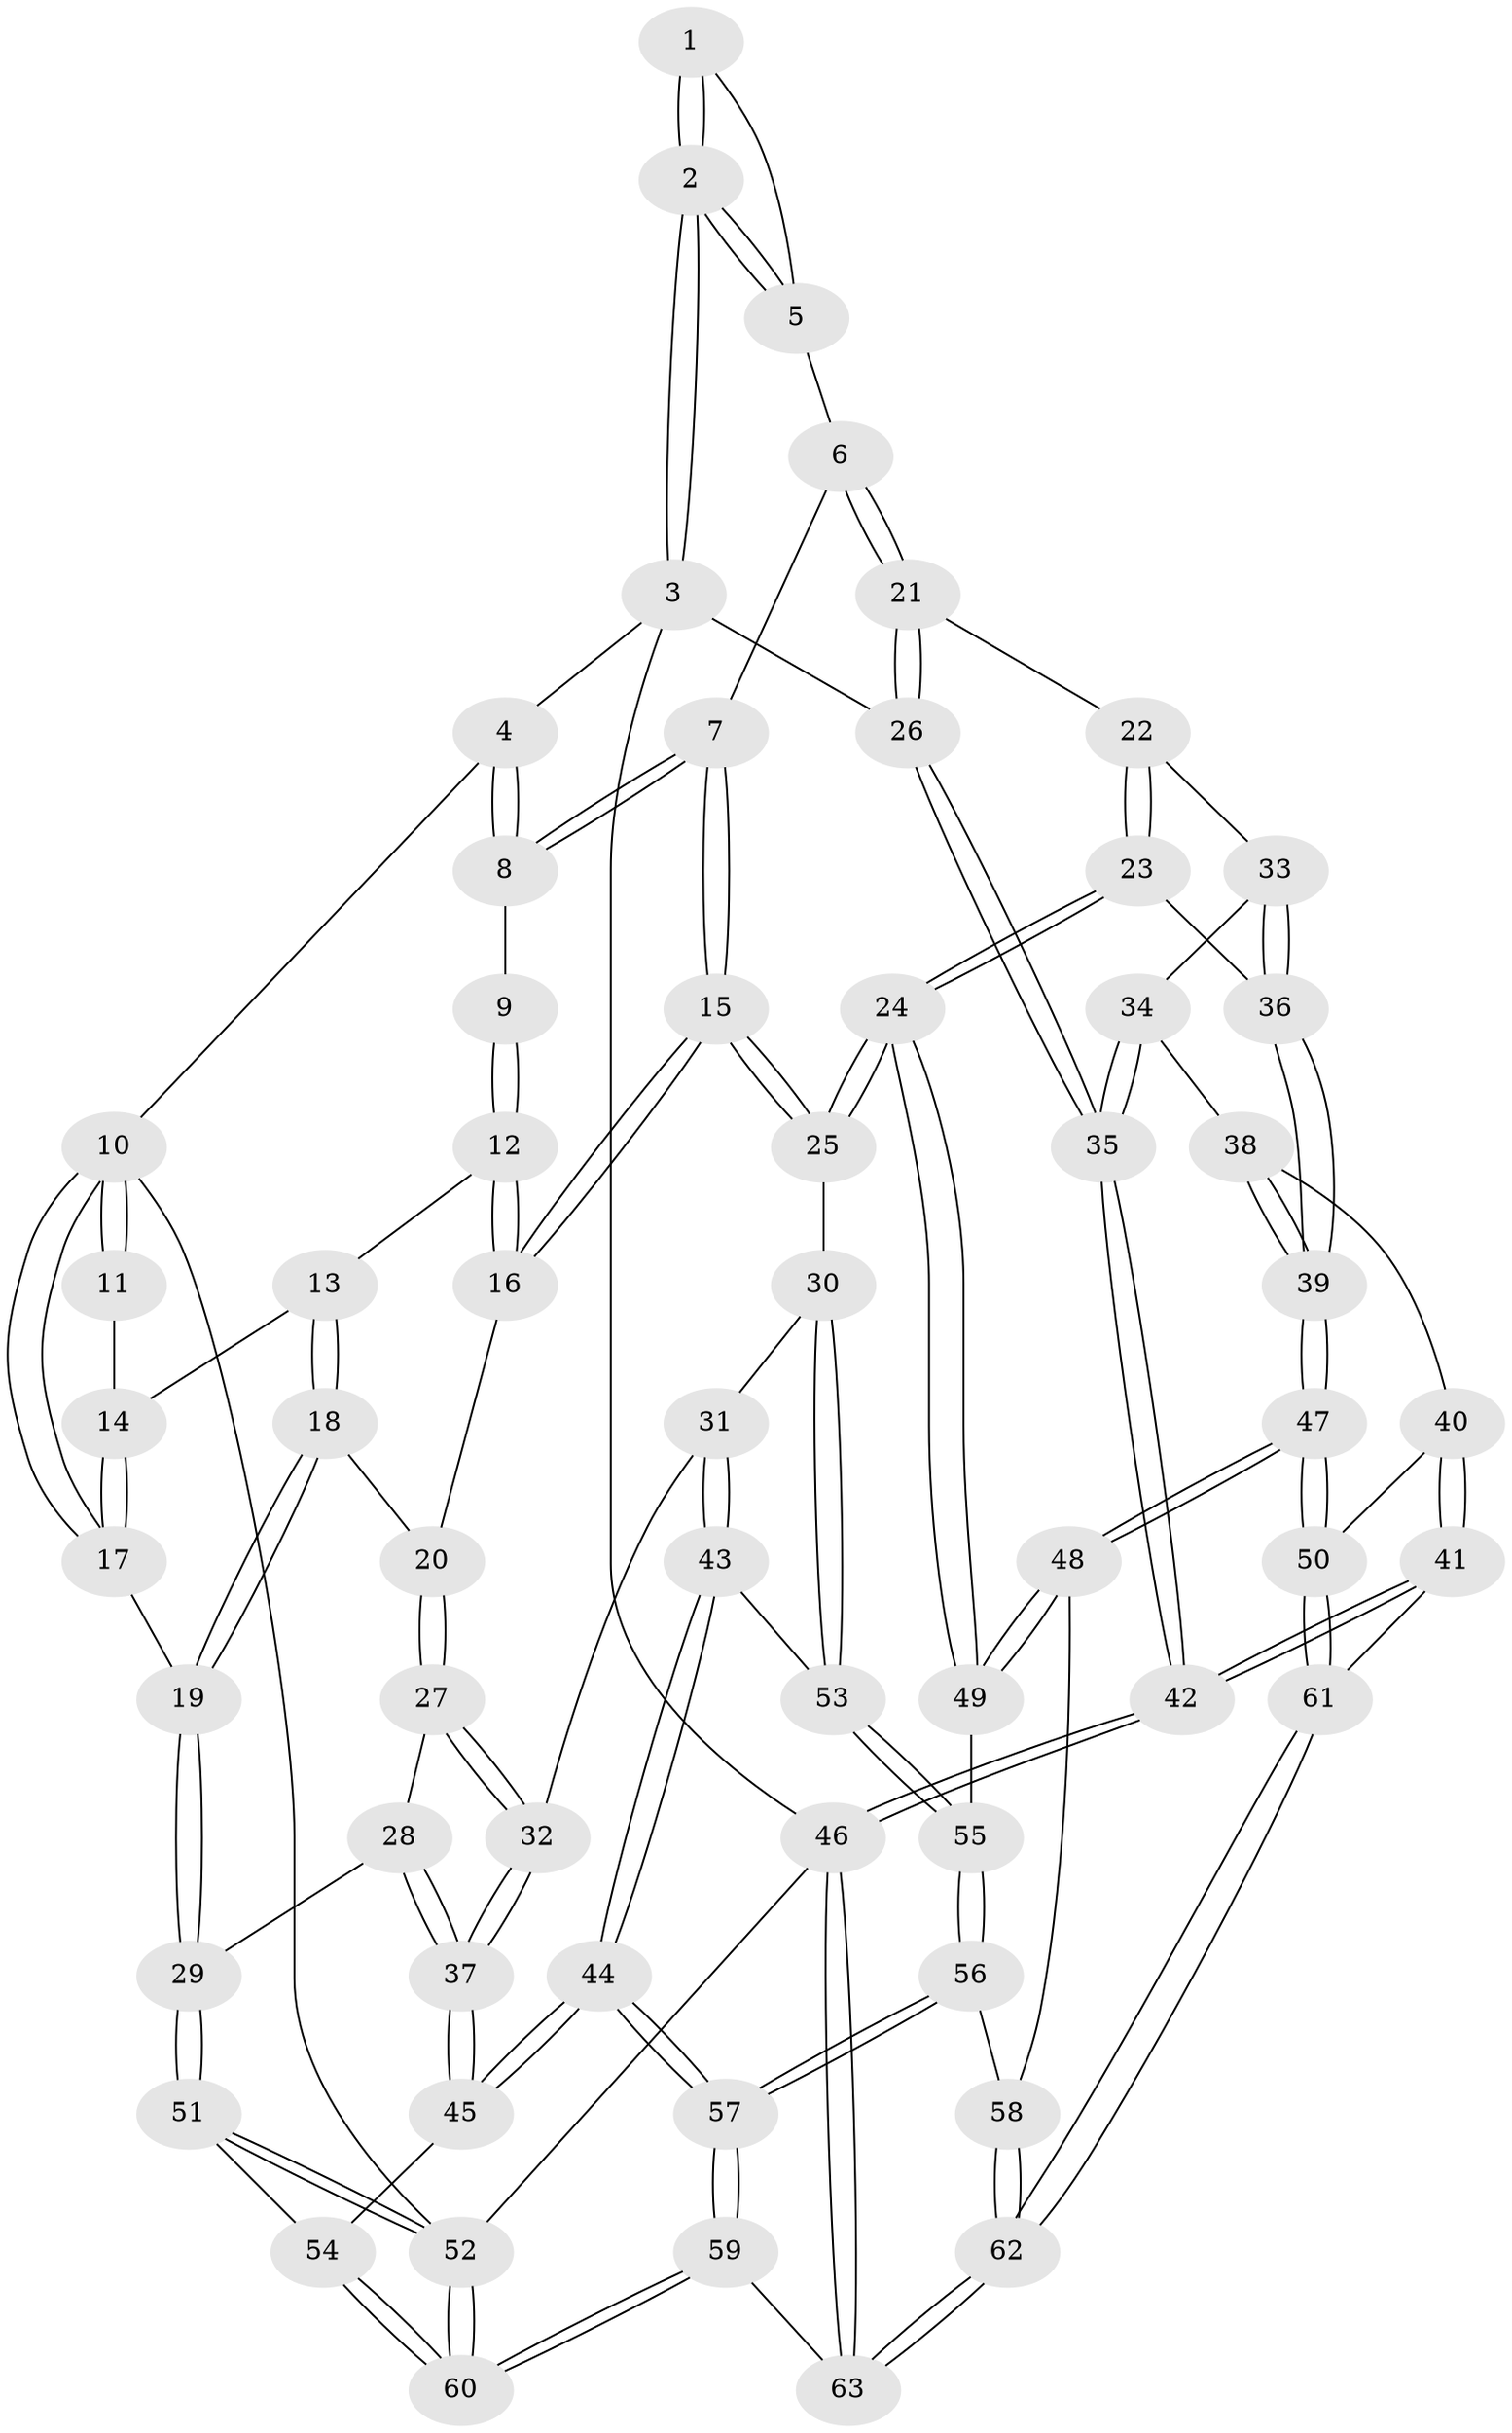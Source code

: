 // Generated by graph-tools (version 1.1) at 2025/27/03/15/25 16:27:57]
// undirected, 63 vertices, 154 edges
graph export_dot {
graph [start="1"]
  node [color=gray90,style=filled];
  1 [pos="+0.8086666672154809+0"];
  2 [pos="+1+0.3297883450824946"];
  3 [pos="+1+0.3342441860214629"];
  4 [pos="+0.7932709638024182+0"];
  5 [pos="+0.8379021310834208+0.1693550368143626"];
  6 [pos="+0.6516177472439654+0.3103457766122886"];
  7 [pos="+0.5414031956187871+0.24496671650614243"];
  8 [pos="+0.4313188471970873+0"];
  9 [pos="+0.33278644967992427+0"];
  10 [pos="+0+0"];
  11 [pos="+0.30241345339195985+0"];
  12 [pos="+0.27058579160875357+0.3355580737407438"];
  13 [pos="+0.17367063500759652+0.26193110345784276"];
  14 [pos="+0.12581061957041442+0.16421695831319824"];
  15 [pos="+0.34251415024493653+0.4344030692436434"];
  16 [pos="+0.2969366655515444+0.4230794068032659"];
  17 [pos="+0+0.3402909501037691"];
  18 [pos="+0.11337376116415676+0.40149890861535475"];
  19 [pos="+0+0.3698131669729399"];
  20 [pos="+0.233505990276338+0.4435354392737565"];
  21 [pos="+0.6648445362324247+0.3443377048272997"];
  22 [pos="+0.6766179097787041+0.440471958848338"];
  23 [pos="+0.5566608631979274+0.5580318603288488"];
  24 [pos="+0.4665785260990708+0.6117075437041215"];
  25 [pos="+0.42554044158241183+0.5886627272931572"];
  26 [pos="+1+0.3849043152027613"];
  27 [pos="+0.1771793275052668+0.56135148610783"];
  28 [pos="+0.024653710143868756+0.5460381112910342"];
  29 [pos="+0+0.41246509573005186"];
  30 [pos="+0.3701010521944001+0.6195076471399019"];
  31 [pos="+0.25818454334683566+0.626949223160898"];
  32 [pos="+0.18065711625712416+0.5865518892619781"];
  33 [pos="+0.7295573410857704+0.4858731940834996"];
  34 [pos="+0.7900702916352146+0.5237446025499853"];
  35 [pos="+1+0.41059137866405254"];
  36 [pos="+0.6748619780738839+0.65146158294783"];
  37 [pos="+0.12052946305155934+0.7162138308581532"];
  38 [pos="+0.7966442790774794+0.5631070321733059"];
  39 [pos="+0.6896558304925648+0.6858341655284376"];
  40 [pos="+0.8234131552171073+0.6195017588962313"];
  41 [pos="+1+0.8872207085377193"];
  42 [pos="+1+0.8937861401929078"];
  43 [pos="+0.22057768690609733+0.7308301996121482"];
  44 [pos="+0.1296194088926253+0.7487634172103803"];
  45 [pos="+0.11824942129843578+0.7415321625410217"];
  46 [pos="+1+1"];
  47 [pos="+0.6843676778223267+0.7801266864101063"];
  48 [pos="+0.4965945137013416+0.7105262337248127"];
  49 [pos="+0.4733491753878788+0.6360268303391778"];
  50 [pos="+0.7024114069042949+0.7989449765562271"];
  51 [pos="+0+0.7234097267712086"];
  52 [pos="+0+1"];
  53 [pos="+0.280261125848474+0.7397770039288105"];
  54 [pos="+0.08800731442472746+0.748454146189595"];
  55 [pos="+0.30385956828876026+0.7748987684064242"];
  56 [pos="+0.3384578040375298+0.8368234833249304"];
  57 [pos="+0.24519650632006484+1"];
  58 [pos="+0.4627964121256313+0.7806012026857146"];
  59 [pos="+0.23681280584106126+1"];
  60 [pos="+0+1"];
  61 [pos="+0.7114392255192072+0.8151690580802143"];
  62 [pos="+0.5658902596787379+1"];
  63 [pos="+0.5553066131455207+1"];
  1 -- 2;
  1 -- 2;
  1 -- 5;
  2 -- 3;
  2 -- 3;
  2 -- 5;
  2 -- 5;
  3 -- 4;
  3 -- 26;
  3 -- 46;
  4 -- 8;
  4 -- 8;
  4 -- 10;
  5 -- 6;
  6 -- 7;
  6 -- 21;
  6 -- 21;
  7 -- 8;
  7 -- 8;
  7 -- 15;
  7 -- 15;
  8 -- 9;
  9 -- 12;
  9 -- 12;
  10 -- 11;
  10 -- 11;
  10 -- 17;
  10 -- 17;
  10 -- 52;
  11 -- 14;
  12 -- 13;
  12 -- 16;
  12 -- 16;
  13 -- 14;
  13 -- 18;
  13 -- 18;
  14 -- 17;
  14 -- 17;
  15 -- 16;
  15 -- 16;
  15 -- 25;
  15 -- 25;
  16 -- 20;
  17 -- 19;
  18 -- 19;
  18 -- 19;
  18 -- 20;
  19 -- 29;
  19 -- 29;
  20 -- 27;
  20 -- 27;
  21 -- 22;
  21 -- 26;
  21 -- 26;
  22 -- 23;
  22 -- 23;
  22 -- 33;
  23 -- 24;
  23 -- 24;
  23 -- 36;
  24 -- 25;
  24 -- 25;
  24 -- 49;
  24 -- 49;
  25 -- 30;
  26 -- 35;
  26 -- 35;
  27 -- 28;
  27 -- 32;
  27 -- 32;
  28 -- 29;
  28 -- 37;
  28 -- 37;
  29 -- 51;
  29 -- 51;
  30 -- 31;
  30 -- 53;
  30 -- 53;
  31 -- 32;
  31 -- 43;
  31 -- 43;
  32 -- 37;
  32 -- 37;
  33 -- 34;
  33 -- 36;
  33 -- 36;
  34 -- 35;
  34 -- 35;
  34 -- 38;
  35 -- 42;
  35 -- 42;
  36 -- 39;
  36 -- 39;
  37 -- 45;
  37 -- 45;
  38 -- 39;
  38 -- 39;
  38 -- 40;
  39 -- 47;
  39 -- 47;
  40 -- 41;
  40 -- 41;
  40 -- 50;
  41 -- 42;
  41 -- 42;
  41 -- 61;
  42 -- 46;
  42 -- 46;
  43 -- 44;
  43 -- 44;
  43 -- 53;
  44 -- 45;
  44 -- 45;
  44 -- 57;
  44 -- 57;
  45 -- 54;
  46 -- 63;
  46 -- 63;
  46 -- 52;
  47 -- 48;
  47 -- 48;
  47 -- 50;
  47 -- 50;
  48 -- 49;
  48 -- 49;
  48 -- 58;
  49 -- 55;
  50 -- 61;
  50 -- 61;
  51 -- 52;
  51 -- 52;
  51 -- 54;
  52 -- 60;
  52 -- 60;
  53 -- 55;
  53 -- 55;
  54 -- 60;
  54 -- 60;
  55 -- 56;
  55 -- 56;
  56 -- 57;
  56 -- 57;
  56 -- 58;
  57 -- 59;
  57 -- 59;
  58 -- 62;
  58 -- 62;
  59 -- 60;
  59 -- 60;
  59 -- 63;
  61 -- 62;
  61 -- 62;
  62 -- 63;
  62 -- 63;
}
